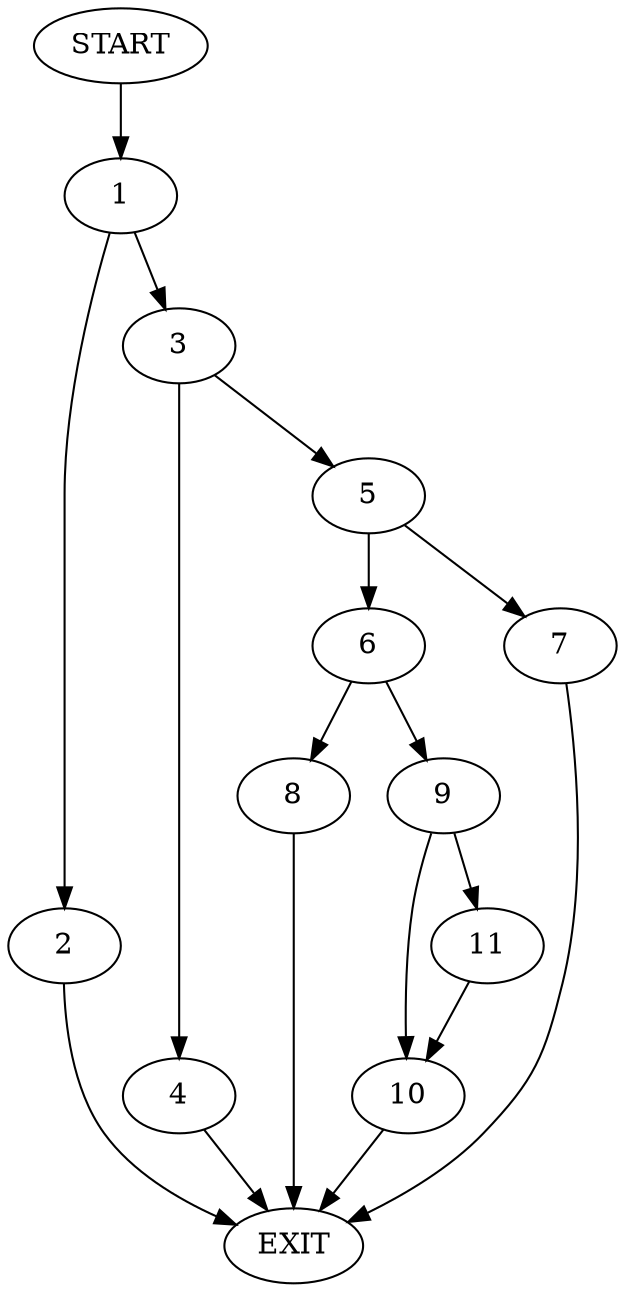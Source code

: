 digraph {
0 [label="START"]
12 [label="EXIT"]
0 -> 1
1 -> 2
1 -> 3
2 -> 12
3 -> 4
3 -> 5
5 -> 6
5 -> 7
4 -> 12
7 -> 12
6 -> 8
6 -> 9
8 -> 12
9 -> 10
9 -> 11
10 -> 12
11 -> 10
}
